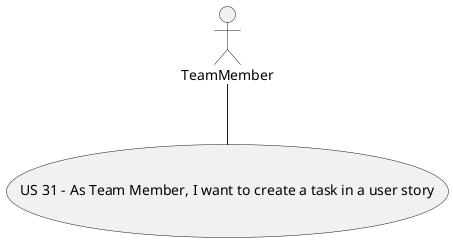@startuml
'https://plantuml.com/use-case-diagram

actor TeamMember

usecase (US 31 - As Team Member, I want to create a task in a user story)

:TeamMember: -- (US 31 - As Team Member, I want to create a task in a user story)
@enduml